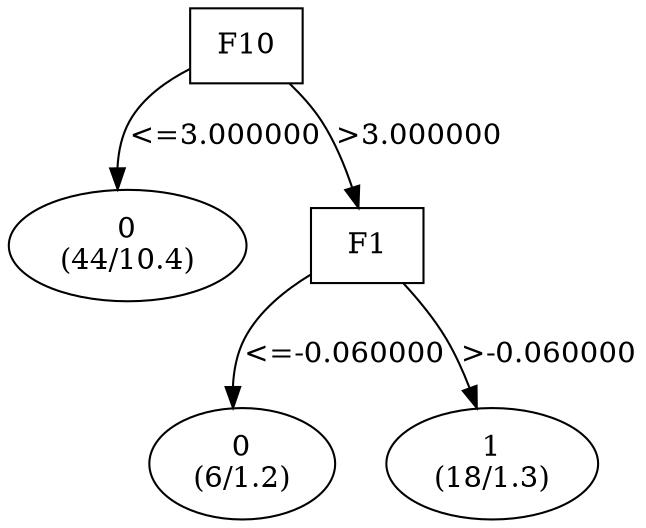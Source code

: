 digraph YaDT {
n0 [ shape=box, label="F10\n"]
n0 -> n1 [label="<=3.000000"]
n1 [ shape=ellipse, label="0\n(44/10.4)"]
n0 -> n2 [label=">3.000000"]
n2 [ shape=box, label="F1\n"]
n2 -> n3 [label="<=-0.060000"]
n3 [ shape=ellipse, label="0\n(6/1.2)"]
n2 -> n4 [label=">-0.060000"]
n4 [ shape=ellipse, label="1\n(18/1.3)"]
}
